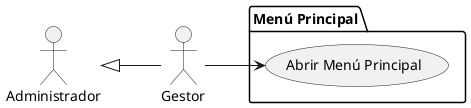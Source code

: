 @startuml abrirMenuPrincipal
left to right direction
actor "Administrador" as Administrador
actor "Gestor" as Usuario

package "Menú Principal" {
    usecase "Abrir Menú Principal" as MS1
}

Administrador <|-- Usuario
Usuario --> MS1
@enduml